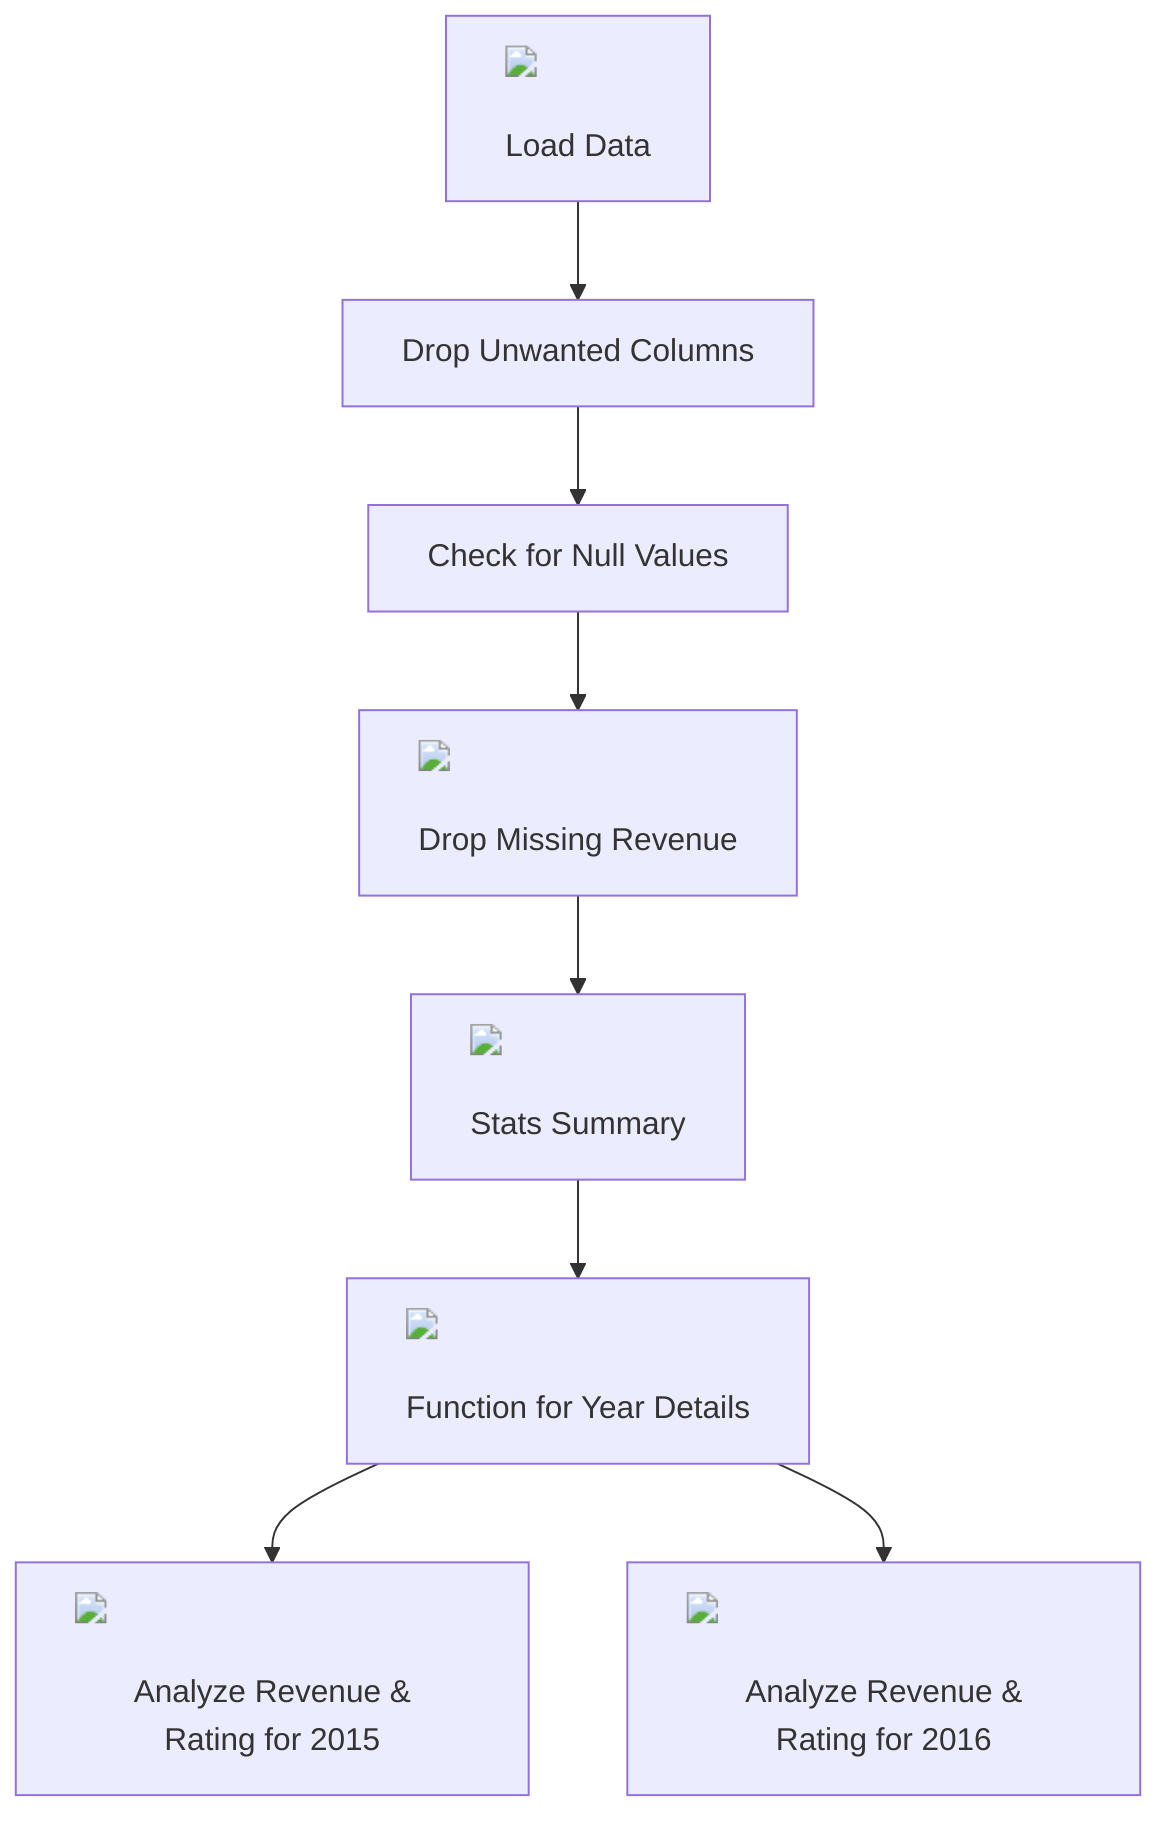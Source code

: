 flowchart TD
    A["<img src='file.svg'/> <br/> Load Data"] --> B["Drop Unwanted Columns"]
    B --> C["Check for Null Values"]
    C --> D["<img src='table.svg'/> <br/> Drop Missing Revenue"]
    D --> E["<img src='table.svg'/> <br/> Stats Summary"]
    E --> F["<img src='column_split.svg'/> <br/> Function for Year Details"]
    F --> G["<img src='table.svg'/> <br/> Analyze Revenue & Rating for 2015"]
    F --> H["<img src='table.svg'/> <br/> Analyze Revenue & Rating for 2016"]